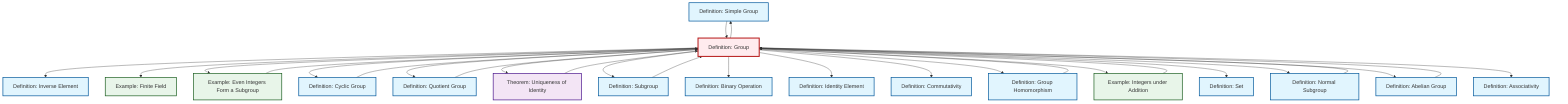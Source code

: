 graph TD
    classDef definition fill:#e1f5fe,stroke:#01579b,stroke-width:2px
    classDef theorem fill:#f3e5f5,stroke:#4a148c,stroke-width:2px
    classDef axiom fill:#fff3e0,stroke:#e65100,stroke-width:2px
    classDef example fill:#e8f5e9,stroke:#1b5e20,stroke-width:2px
    classDef current fill:#ffebee,stroke:#b71c1c,stroke-width:3px
    def-simple-group["Definition: Simple Group"]:::definition
    def-commutativity["Definition: Commutativity"]:::definition
    def-binary-operation["Definition: Binary Operation"]:::definition
    def-subgroup["Definition: Subgroup"]:::definition
    ex-finite-field["Example: Finite Field"]:::example
    def-quotient-group["Definition: Quotient Group"]:::definition
    ex-integers-addition["Example: Integers under Addition"]:::example
    def-abelian-group["Definition: Abelian Group"]:::definition
    def-cyclic-group["Definition: Cyclic Group"]:::definition
    def-inverse-element["Definition: Inverse Element"]:::definition
    def-identity-element["Definition: Identity Element"]:::definition
    def-homomorphism["Definition: Group Homomorphism"]:::definition
    def-set["Definition: Set"]:::definition
    def-group["Definition: Group"]:::definition
    def-associativity["Definition: Associativity"]:::definition
    thm-unique-identity["Theorem: Uniqueness of Identity"]:::theorem
    ex-even-integers-subgroup["Example: Even Integers Form a Subgroup"]:::example
    def-normal-subgroup["Definition: Normal Subgroup"]:::definition
    def-normal-subgroup --> def-group
    def-group --> def-inverse-element
    def-group --> ex-finite-field
    def-group --> ex-even-integers-subgroup
    def-cyclic-group --> def-group
    def-quotient-group --> def-group
    def-subgroup --> def-group
    def-group --> def-cyclic-group
    def-group --> def-quotient-group
    ex-integers-addition --> def-group
    def-group --> thm-unique-identity
    def-group --> def-subgroup
    def-group --> def-binary-operation
    def-group --> def-simple-group
    def-group --> def-identity-element
    thm-unique-identity --> def-group
    def-group --> def-commutativity
    def-abelian-group --> def-group
    def-group --> def-homomorphism
    def-group --> ex-integers-addition
    def-group --> def-set
    def-group --> def-normal-subgroup
    def-group --> def-abelian-group
    def-simple-group --> def-group
    ex-even-integers-subgroup --> def-group
    def-homomorphism --> def-group
    def-group --> def-associativity
    class def-group current